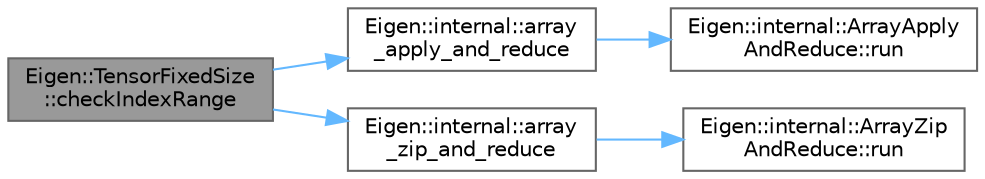 digraph "Eigen::TensorFixedSize::checkIndexRange"
{
 // LATEX_PDF_SIZE
  bgcolor="transparent";
  edge [fontname=Helvetica,fontsize=10,labelfontname=Helvetica,labelfontsize=10];
  node [fontname=Helvetica,fontsize=10,shape=box,height=0.2,width=0.4];
  rankdir="LR";
  Node1 [id="Node000001",label="Eigen::TensorFixedSize\l::checkIndexRange",height=0.2,width=0.4,color="gray40", fillcolor="grey60", style="filled", fontcolor="black",tooltip=" "];
  Node1 -> Node2 [id="edge1_Node000001_Node000002",color="steelblue1",style="solid",tooltip=" "];
  Node2 [id="Node000002",label="Eigen::internal::array\l_apply_and_reduce",height=0.2,width=0.4,color="grey40", fillcolor="white", style="filled",URL="$namespace_eigen_1_1internal.html#a78ca9587e39563e2c3b9d7c114e471fa",tooltip=" "];
  Node2 -> Node3 [id="edge2_Node000002_Node000003",color="steelblue1",style="solid",tooltip=" "];
  Node3 [id="Node000003",label="Eigen::internal::ArrayApply\lAndReduce::run",height=0.2,width=0.4,color="grey40", fillcolor="white", style="filled",URL="$struct_eigen_1_1internal_1_1_array_apply_and_reduce.html#a053cdf235cfc2311a2befbe28f863611",tooltip=" "];
  Node1 -> Node4 [id="edge3_Node000001_Node000004",color="steelblue1",style="solid",tooltip=" "];
  Node4 [id="Node000004",label="Eigen::internal::array\l_zip_and_reduce",height=0.2,width=0.4,color="grey40", fillcolor="white", style="filled",URL="$namespace_eigen_1_1internal.html#a279cda04d38e51de5ca7933d83c93abf",tooltip=" "];
  Node4 -> Node5 [id="edge4_Node000004_Node000005",color="steelblue1",style="solid",tooltip=" "];
  Node5 [id="Node000005",label="Eigen::internal::ArrayZip\lAndReduce::run",height=0.2,width=0.4,color="grey40", fillcolor="white", style="filled",URL="$struct_eigen_1_1internal_1_1_array_zip_and_reduce.html#a8cfdcb7b280d76182b8583b9064ed780",tooltip=" "];
}
